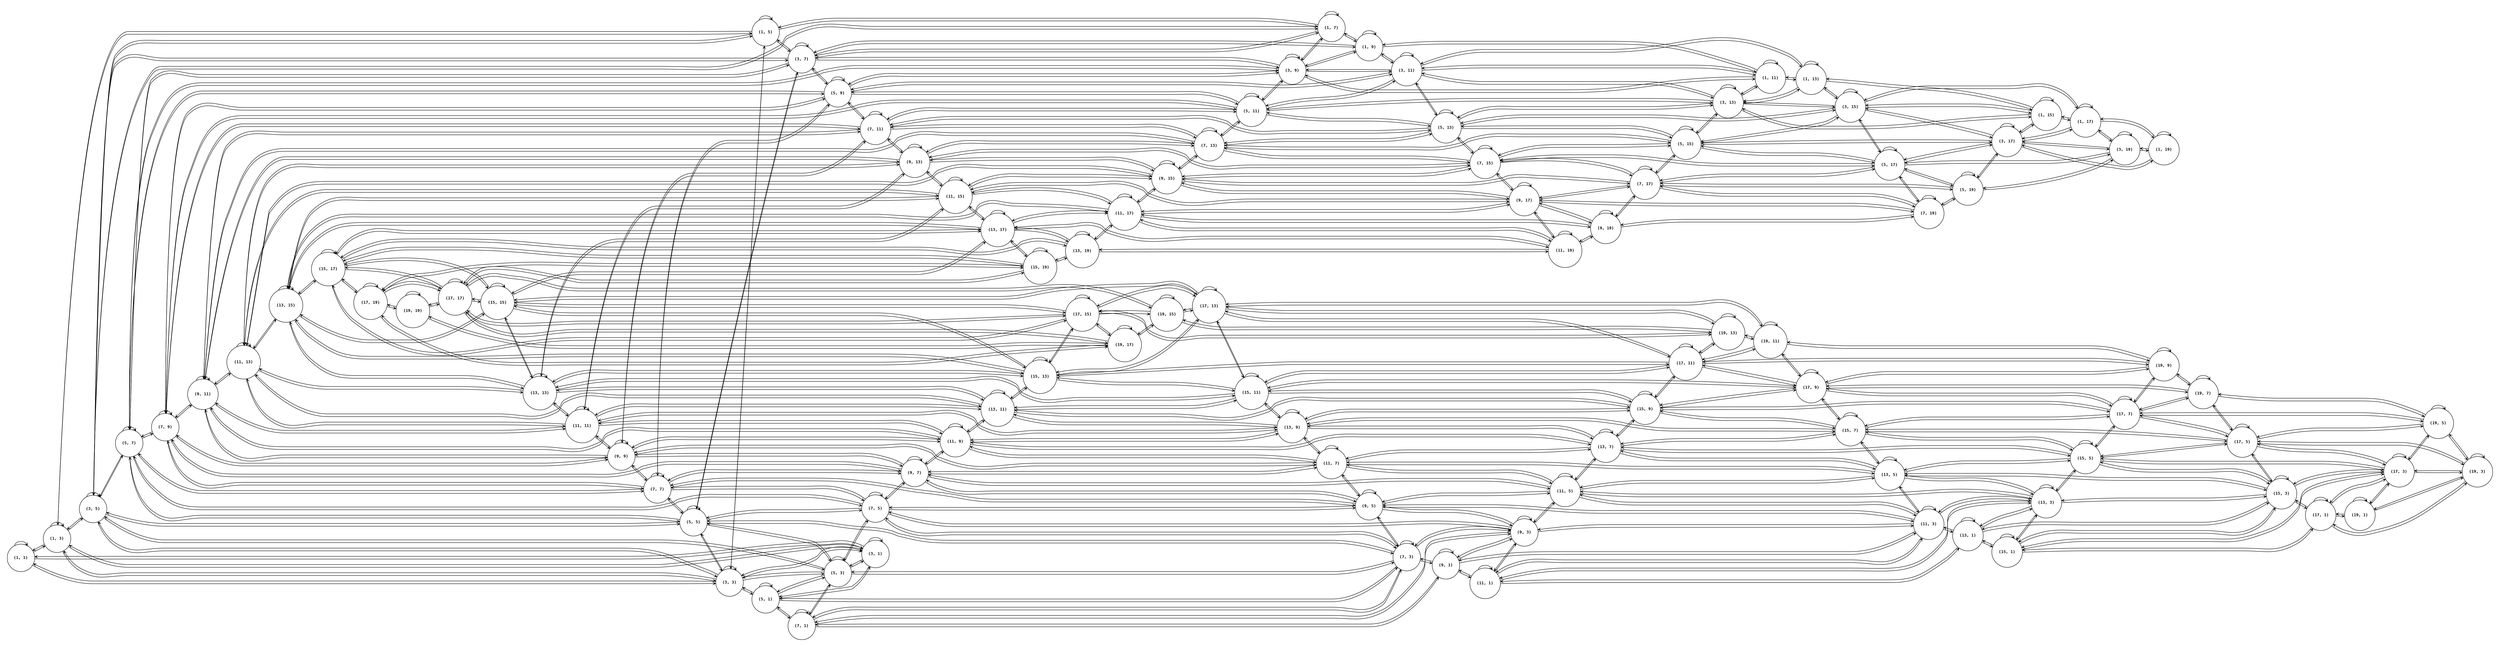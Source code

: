 digraph mdp { 
graph[rankdir=LR, center=true, margin=0.2, nodesep=0.1, ranksep=0.3]
node[shape=circle, fontname="Courier-Bold", fontsize=10, width=0.4, height=0.4, fixedsize=false]
edge[arrowsize=0.6, arrowhead=vee]
"(1, 1)"->"(1, 3)";
"(1, 1)"->"(3, 3)";
"(1, 1)"->"(3, 1)";
"(1, 1)"->"(1, 1)";
"(1, 3)"->"(1, 5)";
"(1, 3)"->"(3, 5)";
"(1, 3)"->"(1, 1)";
"(1, 3)"->"(3, 1)";
"(1, 3)"->"(3, 3)";
"(1, 3)"->"(1, 3)";
"(1, 5)"->"(1, 7)";
"(1, 5)"->"(3, 7)";
"(1, 5)"->"(1, 3)";
"(1, 5)"->"(3, 3)";
"(1, 5)"->"(3, 5)";
"(1, 5)"->"(1, 5)";
"(1, 7)"->"(1, 9)";
"(1, 7)"->"(3, 9)";
"(1, 7)"->"(1, 5)";
"(1, 7)"->"(3, 5)";
"(1, 7)"->"(3, 7)";
"(1, 7)"->"(1, 7)";
"(1, 9)"->"(1, 11)";
"(1, 9)"->"(3, 11)";
"(1, 9)"->"(1, 7)";
"(1, 9)"->"(3, 7)";
"(1, 9)"->"(3, 9)";
"(1, 9)"->"(1, 9)";
"(1, 11)"->"(1, 13)";
"(1, 11)"->"(3, 13)";
"(1, 11)"->"(1, 9)";
"(1, 11)"->"(3, 9)";
"(1, 11)"->"(3, 11)";
"(1, 11)"->"(1, 11)";
"(1, 13)"->"(1, 15)";
"(1, 13)"->"(3, 15)";
"(1, 13)"->"(1, 11)";
"(1, 13)"->"(3, 11)";
"(1, 13)"->"(3, 13)";
"(1, 13)"->"(1, 13)";
"(1, 15)"->"(1, 17)";
"(1, 15)"->"(3, 17)";
"(1, 15)"->"(1, 13)";
"(1, 15)"->"(3, 13)";
"(1, 15)"->"(3, 15)";
"(1, 15)"->"(1, 15)";
"(1, 17)"->"(1, 19)";
"(1, 17)"->"(3, 19)";
"(1, 17)"->"(1, 15)";
"(1, 17)"->"(3, 15)";
"(1, 17)"->"(3, 17)";
"(1, 17)"->"(1, 17)";
"(1, 19)"->"(1, 17)";
"(1, 19)"->"(3, 17)";
"(1, 19)"->"(3, 19)";
"(1, 19)"->"(1, 19)";
"(3, 1)"->"(1, 3)";
"(3, 1)"->"(3, 3)";
"(3, 1)"->"(5, 3)";
"(3, 1)"->"(5, 1)";
"(3, 1)"->"(1, 1)";
"(3, 1)"->"(3, 1)";
"(3, 3)"->"(1, 5)";
"(3, 3)"->"(3, 5)";
"(3, 3)"->"(5, 5)";
"(3, 3)"->"(1, 1)";
"(3, 3)"->"(3, 1)";
"(3, 3)"->"(5, 1)";
"(3, 3)"->"(5, 3)";
"(3, 3)"->"(1, 3)";
"(3, 3)"->"(3, 3)";
"(3, 5)"->"(1, 7)";
"(3, 5)"->"(3, 7)";
"(3, 5)"->"(5, 7)";
"(3, 5)"->"(1, 3)";
"(3, 5)"->"(3, 3)";
"(3, 5)"->"(5, 3)";
"(3, 5)"->"(5, 5)";
"(3, 5)"->"(1, 5)";
"(3, 5)"->"(3, 5)";
"(3, 7)"->"(1, 9)";
"(3, 7)"->"(3, 9)";
"(3, 7)"->"(5, 9)";
"(3, 7)"->"(1, 5)";
"(3, 7)"->"(3, 5)";
"(3, 7)"->"(5, 5)";
"(3, 7)"->"(5, 7)";
"(3, 7)"->"(1, 7)";
"(3, 7)"->"(3, 7)";
"(3, 9)"->"(1, 11)";
"(3, 9)"->"(3, 11)";
"(3, 9)"->"(5, 11)";
"(3, 9)"->"(1, 7)";
"(3, 9)"->"(3, 7)";
"(3, 9)"->"(5, 7)";
"(3, 9)"->"(5, 9)";
"(3, 9)"->"(1, 9)";
"(3, 9)"->"(3, 9)";
"(3, 11)"->"(1, 13)";
"(3, 11)"->"(3, 13)";
"(3, 11)"->"(5, 13)";
"(3, 11)"->"(1, 9)";
"(3, 11)"->"(3, 9)";
"(3, 11)"->"(5, 9)";
"(3, 11)"->"(5, 11)";
"(3, 11)"->"(1, 11)";
"(3, 11)"->"(3, 11)";
"(3, 13)"->"(1, 15)";
"(3, 13)"->"(3, 15)";
"(3, 13)"->"(5, 15)";
"(3, 13)"->"(1, 11)";
"(3, 13)"->"(3, 11)";
"(3, 13)"->"(5, 11)";
"(3, 13)"->"(5, 13)";
"(3, 13)"->"(1, 13)";
"(3, 13)"->"(3, 13)";
"(3, 15)"->"(1, 17)";
"(3, 15)"->"(3, 17)";
"(3, 15)"->"(5, 17)";
"(3, 15)"->"(1, 13)";
"(3, 15)"->"(3, 13)";
"(3, 15)"->"(5, 13)";
"(3, 15)"->"(5, 15)";
"(3, 15)"->"(1, 15)";
"(3, 15)"->"(3, 15)";
"(3, 17)"->"(1, 19)";
"(3, 17)"->"(3, 19)";
"(3, 17)"->"(5, 19)";
"(3, 17)"->"(1, 15)";
"(3, 17)"->"(3, 15)";
"(3, 17)"->"(5, 15)";
"(3, 17)"->"(5, 17)";
"(3, 17)"->"(1, 17)";
"(3, 17)"->"(3, 17)";
"(3, 19)"->"(1, 17)";
"(3, 19)"->"(3, 17)";
"(3, 19)"->"(5, 17)";
"(3, 19)"->"(5, 19)";
"(3, 19)"->"(1, 19)";
"(3, 19)"->"(3, 19)";
"(5, 1)"->"(3, 3)";
"(5, 1)"->"(5, 3)";
"(5, 1)"->"(7, 3)";
"(5, 1)"->"(7, 1)";
"(5, 1)"->"(3, 1)";
"(5, 1)"->"(5, 1)";
"(5, 3)"->"(3, 5)";
"(5, 3)"->"(5, 5)";
"(5, 3)"->"(7, 5)";
"(5, 3)"->"(3, 1)";
"(5, 3)"->"(5, 1)";
"(5, 3)"->"(7, 1)";
"(5, 3)"->"(7, 3)";
"(5, 3)"->"(3, 3)";
"(5, 3)"->"(5, 3)";
"(5, 5)"->"(3, 7)";
"(5, 5)"->"(5, 7)";
"(5, 5)"->"(7, 7)";
"(5, 5)"->"(3, 3)";
"(5, 5)"->"(5, 3)";
"(5, 5)"->"(7, 3)";
"(5, 5)"->"(7, 5)";
"(5, 5)"->"(3, 5)";
"(5, 5)"->"(5, 5)";
"(5, 7)"->"(3, 9)";
"(5, 7)"->"(5, 9)";
"(5, 7)"->"(7, 9)";
"(5, 7)"->"(3, 5)";
"(5, 7)"->"(5, 5)";
"(5, 7)"->"(7, 5)";
"(5, 7)"->"(7, 7)";
"(5, 7)"->"(3, 7)";
"(5, 7)"->"(5, 7)";
"(5, 9)"->"(3, 11)";
"(5, 9)"->"(5, 11)";
"(5, 9)"->"(7, 11)";
"(5, 9)"->"(3, 7)";
"(5, 9)"->"(5, 7)";
"(5, 9)"->"(7, 7)";
"(5, 9)"->"(7, 9)";
"(5, 9)"->"(3, 9)";
"(5, 9)"->"(5, 9)";
"(5, 11)"->"(3, 13)";
"(5, 11)"->"(5, 13)";
"(5, 11)"->"(7, 13)";
"(5, 11)"->"(3, 9)";
"(5, 11)"->"(5, 9)";
"(5, 11)"->"(7, 9)";
"(5, 11)"->"(7, 11)";
"(5, 11)"->"(3, 11)";
"(5, 11)"->"(5, 11)";
"(5, 13)"->"(3, 15)";
"(5, 13)"->"(5, 15)";
"(5, 13)"->"(7, 15)";
"(5, 13)"->"(3, 11)";
"(5, 13)"->"(5, 11)";
"(5, 13)"->"(7, 11)";
"(5, 13)"->"(7, 13)";
"(5, 13)"->"(3, 13)";
"(5, 13)"->"(5, 13)";
"(5, 15)"->"(3, 17)";
"(5, 15)"->"(5, 17)";
"(5, 15)"->"(7, 17)";
"(5, 15)"->"(3, 13)";
"(5, 15)"->"(5, 13)";
"(5, 15)"->"(7, 13)";
"(5, 15)"->"(7, 15)";
"(5, 15)"->"(3, 15)";
"(5, 15)"->"(5, 15)";
"(5, 17)"->"(3, 19)";
"(5, 17)"->"(5, 19)";
"(5, 17)"->"(7, 19)";
"(5, 17)"->"(3, 15)";
"(5, 17)"->"(5, 15)";
"(5, 17)"->"(7, 15)";
"(5, 17)"->"(7, 17)";
"(5, 17)"->"(3, 17)";
"(5, 17)"->"(5, 17)";
"(5, 19)"->"(3, 17)";
"(5, 19)"->"(5, 17)";
"(5, 19)"->"(7, 17)";
"(5, 19)"->"(7, 19)";
"(5, 19)"->"(3, 19)";
"(5, 19)"->"(5, 19)";
"(7, 1)"->"(5, 3)";
"(7, 1)"->"(7, 3)";
"(7, 1)"->"(9, 3)";
"(7, 1)"->"(9, 1)";
"(7, 1)"->"(5, 1)";
"(7, 1)"->"(7, 1)";
"(7, 3)"->"(5, 5)";
"(7, 3)"->"(7, 5)";
"(7, 3)"->"(9, 5)";
"(7, 3)"->"(5, 1)";
"(7, 3)"->"(7, 1)";
"(7, 3)"->"(9, 1)";
"(7, 3)"->"(9, 3)";
"(7, 3)"->"(5, 3)";
"(7, 3)"->"(7, 3)";
"(7, 5)"->"(5, 7)";
"(7, 5)"->"(7, 7)";
"(7, 5)"->"(9, 7)";
"(7, 5)"->"(5, 3)";
"(7, 5)"->"(7, 3)";
"(7, 5)"->"(9, 3)";
"(7, 5)"->"(9, 5)";
"(7, 5)"->"(5, 5)";
"(7, 5)"->"(7, 5)";
"(7, 7)"->"(5, 9)";
"(7, 7)"->"(7, 9)";
"(7, 7)"->"(9, 9)";
"(7, 7)"->"(5, 5)";
"(7, 7)"->"(7, 5)";
"(7, 7)"->"(9, 5)";
"(7, 7)"->"(9, 7)";
"(7, 7)"->"(5, 7)";
"(7, 7)"->"(7, 7)";
"(7, 9)"->"(5, 11)";
"(7, 9)"->"(7, 11)";
"(7, 9)"->"(9, 11)";
"(7, 9)"->"(5, 7)";
"(7, 9)"->"(7, 7)";
"(7, 9)"->"(9, 7)";
"(7, 9)"->"(9, 9)";
"(7, 9)"->"(5, 9)";
"(7, 9)"->"(7, 9)";
"(7, 11)"->"(5, 13)";
"(7, 11)"->"(7, 13)";
"(7, 11)"->"(9, 13)";
"(7, 11)"->"(5, 9)";
"(7, 11)"->"(7, 9)";
"(7, 11)"->"(9, 9)";
"(7, 11)"->"(9, 11)";
"(7, 11)"->"(5, 11)";
"(7, 11)"->"(7, 11)";
"(7, 13)"->"(5, 15)";
"(7, 13)"->"(7, 15)";
"(7, 13)"->"(9, 15)";
"(7, 13)"->"(5, 11)";
"(7, 13)"->"(7, 11)";
"(7, 13)"->"(9, 11)";
"(7, 13)"->"(9, 13)";
"(7, 13)"->"(5, 13)";
"(7, 13)"->"(7, 13)";
"(7, 15)"->"(5, 17)";
"(7, 15)"->"(7, 17)";
"(7, 15)"->"(9, 17)";
"(7, 15)"->"(5, 13)";
"(7, 15)"->"(7, 13)";
"(7, 15)"->"(9, 13)";
"(7, 15)"->"(9, 15)";
"(7, 15)"->"(5, 15)";
"(7, 15)"->"(7, 15)";
"(7, 17)"->"(5, 19)";
"(7, 17)"->"(7, 19)";
"(7, 17)"->"(9, 19)";
"(7, 17)"->"(5, 15)";
"(7, 17)"->"(7, 15)";
"(7, 17)"->"(9, 15)";
"(7, 17)"->"(9, 17)";
"(7, 17)"->"(5, 17)";
"(7, 17)"->"(7, 17)";
"(7, 19)"->"(5, 17)";
"(7, 19)"->"(7, 17)";
"(7, 19)"->"(9, 17)";
"(7, 19)"->"(9, 19)";
"(7, 19)"->"(5, 19)";
"(7, 19)"->"(7, 19)";
"(9, 1)"->"(7, 3)";
"(9, 1)"->"(9, 3)";
"(9, 1)"->"(11, 3)";
"(9, 1)"->"(11, 1)";
"(9, 1)"->"(7, 1)";
"(9, 1)"->"(9, 1)";
"(9, 3)"->"(7, 5)";
"(9, 3)"->"(9, 5)";
"(9, 3)"->"(11, 5)";
"(9, 3)"->"(7, 1)";
"(9, 3)"->"(9, 1)";
"(9, 3)"->"(11, 1)";
"(9, 3)"->"(11, 3)";
"(9, 3)"->"(7, 3)";
"(9, 3)"->"(9, 3)";
"(9, 5)"->"(7, 7)";
"(9, 5)"->"(9, 7)";
"(9, 5)"->"(11, 7)";
"(9, 5)"->"(7, 3)";
"(9, 5)"->"(9, 3)";
"(9, 5)"->"(11, 3)";
"(9, 5)"->"(11, 5)";
"(9, 5)"->"(7, 5)";
"(9, 5)"->"(9, 5)";
"(9, 7)"->"(7, 9)";
"(9, 7)"->"(9, 9)";
"(9, 7)"->"(11, 9)";
"(9, 7)"->"(7, 5)";
"(9, 7)"->"(9, 5)";
"(9, 7)"->"(11, 5)";
"(9, 7)"->"(11, 7)";
"(9, 7)"->"(7, 7)";
"(9, 7)"->"(9, 7)";
"(9, 9)"->"(7, 11)";
"(9, 9)"->"(9, 11)";
"(9, 9)"->"(11, 11)";
"(9, 9)"->"(7, 7)";
"(9, 9)"->"(9, 7)";
"(9, 9)"->"(11, 7)";
"(9, 9)"->"(11, 9)";
"(9, 9)"->"(7, 9)";
"(9, 9)"->"(9, 9)";
"(9, 11)"->"(7, 13)";
"(9, 11)"->"(9, 13)";
"(9, 11)"->"(11, 13)";
"(9, 11)"->"(7, 9)";
"(9, 11)"->"(9, 9)";
"(9, 11)"->"(11, 9)";
"(9, 11)"->"(11, 11)";
"(9, 11)"->"(7, 11)";
"(9, 11)"->"(9, 11)";
"(9, 13)"->"(7, 15)";
"(9, 13)"->"(9, 15)";
"(9, 13)"->"(11, 15)";
"(9, 13)"->"(7, 11)";
"(9, 13)"->"(9, 11)";
"(9, 13)"->"(11, 11)";
"(9, 13)"->"(11, 13)";
"(9, 13)"->"(7, 13)";
"(9, 13)"->"(9, 13)";
"(9, 15)"->"(7, 17)";
"(9, 15)"->"(9, 17)";
"(9, 15)"->"(11, 17)";
"(9, 15)"->"(7, 13)";
"(9, 15)"->"(9, 13)";
"(9, 15)"->"(11, 13)";
"(9, 15)"->"(11, 15)";
"(9, 15)"->"(7, 15)";
"(9, 15)"->"(9, 15)";
"(9, 17)"->"(7, 19)";
"(9, 17)"->"(9, 19)";
"(9, 17)"->"(11, 19)";
"(9, 17)"->"(7, 15)";
"(9, 17)"->"(9, 15)";
"(9, 17)"->"(11, 15)";
"(9, 17)"->"(11, 17)";
"(9, 17)"->"(7, 17)";
"(9, 17)"->"(9, 17)";
"(9, 19)"->"(7, 17)";
"(9, 19)"->"(9, 17)";
"(9, 19)"->"(11, 17)";
"(9, 19)"->"(11, 19)";
"(9, 19)"->"(7, 19)";
"(9, 19)"->"(9, 19)";
"(11, 1)"->"(9, 3)";
"(11, 1)"->"(11, 3)";
"(11, 1)"->"(13, 3)";
"(11, 1)"->"(13, 1)";
"(11, 1)"->"(9, 1)";
"(11, 1)"->"(11, 1)";
"(11, 3)"->"(9, 5)";
"(11, 3)"->"(11, 5)";
"(11, 3)"->"(13, 5)";
"(11, 3)"->"(9, 1)";
"(11, 3)"->"(11, 1)";
"(11, 3)"->"(13, 1)";
"(11, 3)"->"(13, 3)";
"(11, 3)"->"(9, 3)";
"(11, 3)"->"(11, 3)";
"(11, 5)"->"(9, 7)";
"(11, 5)"->"(11, 7)";
"(11, 5)"->"(13, 7)";
"(11, 5)"->"(9, 3)";
"(11, 5)"->"(11, 3)";
"(11, 5)"->"(13, 3)";
"(11, 5)"->"(13, 5)";
"(11, 5)"->"(9, 5)";
"(11, 5)"->"(11, 5)";
"(11, 7)"->"(9, 9)";
"(11, 7)"->"(11, 9)";
"(11, 7)"->"(13, 9)";
"(11, 7)"->"(9, 5)";
"(11, 7)"->"(11, 5)";
"(11, 7)"->"(13, 5)";
"(11, 7)"->"(13, 7)";
"(11, 7)"->"(9, 7)";
"(11, 7)"->"(11, 7)";
"(11, 9)"->"(9, 11)";
"(11, 9)"->"(11, 11)";
"(11, 9)"->"(13, 11)";
"(11, 9)"->"(9, 7)";
"(11, 9)"->"(11, 7)";
"(11, 9)"->"(13, 7)";
"(11, 9)"->"(13, 9)";
"(11, 9)"->"(9, 9)";
"(11, 9)"->"(11, 9)";
"(11, 11)"->"(9, 13)";
"(11, 11)"->"(11, 13)";
"(11, 11)"->"(13, 13)";
"(11, 11)"->"(9, 9)";
"(11, 11)"->"(11, 9)";
"(11, 11)"->"(13, 9)";
"(11, 11)"->"(13, 11)";
"(11, 11)"->"(9, 11)";
"(11, 11)"->"(11, 11)";
"(11, 13)"->"(9, 15)";
"(11, 13)"->"(11, 15)";
"(11, 13)"->"(13, 15)";
"(11, 13)"->"(9, 11)";
"(11, 13)"->"(11, 11)";
"(11, 13)"->"(13, 11)";
"(11, 13)"->"(13, 13)";
"(11, 13)"->"(9, 13)";
"(11, 13)"->"(11, 13)";
"(11, 15)"->"(9, 17)";
"(11, 15)"->"(11, 17)";
"(11, 15)"->"(13, 17)";
"(11, 15)"->"(9, 13)";
"(11, 15)"->"(11, 13)";
"(11, 15)"->"(13, 13)";
"(11, 15)"->"(13, 15)";
"(11, 15)"->"(9, 15)";
"(11, 15)"->"(11, 15)";
"(11, 17)"->"(9, 19)";
"(11, 17)"->"(11, 19)";
"(11, 17)"->"(13, 19)";
"(11, 17)"->"(9, 15)";
"(11, 17)"->"(11, 15)";
"(11, 17)"->"(13, 15)";
"(11, 17)"->"(13, 17)";
"(11, 17)"->"(9, 17)";
"(11, 17)"->"(11, 17)";
"(11, 19)"->"(9, 17)";
"(11, 19)"->"(11, 17)";
"(11, 19)"->"(13, 17)";
"(11, 19)"->"(13, 19)";
"(11, 19)"->"(9, 19)";
"(11, 19)"->"(11, 19)";
"(13, 1)"->"(11, 3)";
"(13, 1)"->"(13, 3)";
"(13, 1)"->"(15, 3)";
"(13, 1)"->"(15, 1)";
"(13, 1)"->"(11, 1)";
"(13, 1)"->"(13, 1)";
"(13, 3)"->"(11, 5)";
"(13, 3)"->"(13, 5)";
"(13, 3)"->"(15, 5)";
"(13, 3)"->"(11, 1)";
"(13, 3)"->"(13, 1)";
"(13, 3)"->"(15, 1)";
"(13, 3)"->"(15, 3)";
"(13, 3)"->"(11, 3)";
"(13, 3)"->"(13, 3)";
"(13, 5)"->"(11, 7)";
"(13, 5)"->"(13, 7)";
"(13, 5)"->"(15, 7)";
"(13, 5)"->"(11, 3)";
"(13, 5)"->"(13, 3)";
"(13, 5)"->"(15, 3)";
"(13, 5)"->"(15, 5)";
"(13, 5)"->"(11, 5)";
"(13, 5)"->"(13, 5)";
"(13, 7)"->"(11, 9)";
"(13, 7)"->"(13, 9)";
"(13, 7)"->"(15, 9)";
"(13, 7)"->"(11, 5)";
"(13, 7)"->"(13, 5)";
"(13, 7)"->"(15, 5)";
"(13, 7)"->"(15, 7)";
"(13, 7)"->"(11, 7)";
"(13, 7)"->"(13, 7)";
"(13, 9)"->"(11, 11)";
"(13, 9)"->"(13, 11)";
"(13, 9)"->"(15, 11)";
"(13, 9)"->"(11, 7)";
"(13, 9)"->"(13, 7)";
"(13, 9)"->"(15, 7)";
"(13, 9)"->"(15, 9)";
"(13, 9)"->"(11, 9)";
"(13, 9)"->"(13, 9)";
"(13, 11)"->"(11, 13)";
"(13, 11)"->"(13, 13)";
"(13, 11)"->"(15, 13)";
"(13, 11)"->"(11, 9)";
"(13, 11)"->"(13, 9)";
"(13, 11)"->"(15, 9)";
"(13, 11)"->"(15, 11)";
"(13, 11)"->"(11, 11)";
"(13, 11)"->"(13, 11)";
"(13, 13)"->"(11, 15)";
"(13, 13)"->"(13, 15)";
"(13, 13)"->"(15, 15)";
"(13, 13)"->"(11, 11)";
"(13, 13)"->"(13, 11)";
"(13, 13)"->"(15, 11)";
"(13, 13)"->"(15, 13)";
"(13, 13)"->"(11, 13)";
"(13, 13)"->"(13, 13)";
"(13, 15)"->"(11, 17)";
"(13, 15)"->"(13, 17)";
"(13, 15)"->"(15, 17)";
"(13, 15)"->"(11, 13)";
"(13, 15)"->"(13, 13)";
"(13, 15)"->"(15, 13)";
"(13, 15)"->"(15, 15)";
"(13, 15)"->"(11, 15)";
"(13, 15)"->"(13, 15)";
"(13, 17)"->"(11, 19)";
"(13, 17)"->"(13, 19)";
"(13, 17)"->"(15, 19)";
"(13, 17)"->"(11, 15)";
"(13, 17)"->"(13, 15)";
"(13, 17)"->"(15, 15)";
"(13, 17)"->"(15, 17)";
"(13, 17)"->"(11, 17)";
"(13, 17)"->"(13, 17)";
"(13, 19)"->"(11, 17)";
"(13, 19)"->"(13, 17)";
"(13, 19)"->"(15, 17)";
"(13, 19)"->"(15, 19)";
"(13, 19)"->"(11, 19)";
"(13, 19)"->"(13, 19)";
"(15, 1)"->"(13, 3)";
"(15, 1)"->"(15, 3)";
"(15, 1)"->"(17, 3)";
"(15, 1)"->"(17, 1)";
"(15, 1)"->"(13, 1)";
"(15, 1)"->"(15, 1)";
"(15, 3)"->"(13, 5)";
"(15, 3)"->"(15, 5)";
"(15, 3)"->"(17, 5)";
"(15, 3)"->"(13, 1)";
"(15, 3)"->"(15, 1)";
"(15, 3)"->"(17, 1)";
"(15, 3)"->"(17, 3)";
"(15, 3)"->"(13, 3)";
"(15, 3)"->"(15, 3)";
"(15, 5)"->"(13, 7)";
"(15, 5)"->"(15, 7)";
"(15, 5)"->"(17, 7)";
"(15, 5)"->"(13, 3)";
"(15, 5)"->"(15, 3)";
"(15, 5)"->"(17, 3)";
"(15, 5)"->"(17, 5)";
"(15, 5)"->"(13, 5)";
"(15, 5)"->"(15, 5)";
"(15, 7)"->"(13, 9)";
"(15, 7)"->"(15, 9)";
"(15, 7)"->"(17, 9)";
"(15, 7)"->"(13, 5)";
"(15, 7)"->"(15, 5)";
"(15, 7)"->"(17, 5)";
"(15, 7)"->"(17, 7)";
"(15, 7)"->"(13, 7)";
"(15, 7)"->"(15, 7)";
"(15, 9)"->"(13, 11)";
"(15, 9)"->"(15, 11)";
"(15, 9)"->"(17, 11)";
"(15, 9)"->"(13, 7)";
"(15, 9)"->"(15, 7)";
"(15, 9)"->"(17, 7)";
"(15, 9)"->"(17, 9)";
"(15, 9)"->"(13, 9)";
"(15, 9)"->"(15, 9)";
"(15, 11)"->"(13, 13)";
"(15, 11)"->"(15, 13)";
"(15, 11)"->"(17, 13)";
"(15, 11)"->"(13, 9)";
"(15, 11)"->"(15, 9)";
"(15, 11)"->"(17, 9)";
"(15, 11)"->"(17, 11)";
"(15, 11)"->"(13, 11)";
"(15, 11)"->"(15, 11)";
"(15, 13)"->"(13, 15)";
"(15, 13)"->"(15, 15)";
"(15, 13)"->"(17, 15)";
"(15, 13)"->"(13, 11)";
"(15, 13)"->"(15, 11)";
"(15, 13)"->"(17, 11)";
"(15, 13)"->"(17, 13)";
"(15, 13)"->"(13, 13)";
"(15, 13)"->"(15, 13)";
"(15, 15)"->"(13, 17)";
"(15, 15)"->"(15, 17)";
"(15, 15)"->"(17, 17)";
"(15, 15)"->"(13, 13)";
"(15, 15)"->"(15, 13)";
"(15, 15)"->"(17, 13)";
"(15, 15)"->"(17, 15)";
"(15, 15)"->"(13, 15)";
"(15, 15)"->"(15, 15)";
"(15, 17)"->"(13, 19)";
"(15, 17)"->"(15, 19)";
"(15, 17)"->"(17, 19)";
"(15, 17)"->"(13, 15)";
"(15, 17)"->"(15, 15)";
"(15, 17)"->"(17, 15)";
"(15, 17)"->"(17, 17)";
"(15, 17)"->"(13, 17)";
"(15, 17)"->"(15, 17)";
"(15, 19)"->"(13, 17)";
"(15, 19)"->"(15, 17)";
"(15, 19)"->"(17, 17)";
"(15, 19)"->"(17, 19)";
"(15, 19)"->"(13, 19)";
"(15, 19)"->"(15, 19)";
"(17, 1)"->"(15, 3)";
"(17, 1)"->"(17, 3)";
"(17, 1)"->"(19, 3)";
"(17, 1)"->"(19, 1)";
"(17, 1)"->"(15, 1)";
"(17, 1)"->"(17, 1)";
"(17, 3)"->"(15, 5)";
"(17, 3)"->"(17, 5)";
"(17, 3)"->"(19, 5)";
"(17, 3)"->"(15, 1)";
"(17, 3)"->"(17, 1)";
"(17, 3)"->"(19, 1)";
"(17, 3)"->"(19, 3)";
"(17, 3)"->"(15, 3)";
"(17, 3)"->"(17, 3)";
"(17, 5)"->"(15, 7)";
"(17, 5)"->"(17, 7)";
"(17, 5)"->"(19, 7)";
"(17, 5)"->"(15, 3)";
"(17, 5)"->"(17, 3)";
"(17, 5)"->"(19, 3)";
"(17, 5)"->"(19, 5)";
"(17, 5)"->"(15, 5)";
"(17, 5)"->"(17, 5)";
"(17, 7)"->"(15, 9)";
"(17, 7)"->"(17, 9)";
"(17, 7)"->"(19, 9)";
"(17, 7)"->"(15, 5)";
"(17, 7)"->"(17, 5)";
"(17, 7)"->"(19, 5)";
"(17, 7)"->"(19, 7)";
"(17, 7)"->"(15, 7)";
"(17, 7)"->"(17, 7)";
"(17, 9)"->"(15, 11)";
"(17, 9)"->"(17, 11)";
"(17, 9)"->"(19, 11)";
"(17, 9)"->"(15, 7)";
"(17, 9)"->"(17, 7)";
"(17, 9)"->"(19, 7)";
"(17, 9)"->"(19, 9)";
"(17, 9)"->"(15, 9)";
"(17, 9)"->"(17, 9)";
"(17, 11)"->"(15, 13)";
"(17, 11)"->"(17, 13)";
"(17, 11)"->"(19, 13)";
"(17, 11)"->"(15, 9)";
"(17, 11)"->"(17, 9)";
"(17, 11)"->"(19, 9)";
"(17, 11)"->"(19, 11)";
"(17, 11)"->"(15, 11)";
"(17, 11)"->"(17, 11)";
"(17, 13)"->"(15, 15)";
"(17, 13)"->"(17, 15)";
"(17, 13)"->"(19, 15)";
"(17, 13)"->"(15, 11)";
"(17, 13)"->"(17, 11)";
"(17, 13)"->"(19, 11)";
"(17, 13)"->"(19, 13)";
"(17, 13)"->"(15, 13)";
"(17, 13)"->"(17, 13)";
"(17, 15)"->"(15, 17)";
"(17, 15)"->"(17, 17)";
"(17, 15)"->"(19, 17)";
"(17, 15)"->"(15, 13)";
"(17, 15)"->"(17, 13)";
"(17, 15)"->"(19, 13)";
"(17, 15)"->"(19, 15)";
"(17, 15)"->"(15, 15)";
"(17, 15)"->"(17, 15)";
"(17, 17)"->"(15, 19)";
"(17, 17)"->"(17, 19)";
"(17, 17)"->"(19, 19)";
"(17, 17)"->"(15, 15)";
"(17, 17)"->"(17, 15)";
"(17, 17)"->"(19, 15)";
"(17, 17)"->"(19, 17)";
"(17, 17)"->"(15, 17)";
"(17, 17)"->"(17, 17)";
"(17, 19)"->"(15, 17)";
"(17, 19)"->"(17, 17)";
"(17, 19)"->"(19, 17)";
"(17, 19)"->"(19, 19)";
"(17, 19)"->"(15, 19)";
"(17, 19)"->"(17, 19)";
"(19, 1)"->"(17, 3)";
"(19, 1)"->"(19, 3)";
"(19, 1)"->"(17, 1)";
"(19, 1)"->"(19, 1)";
"(19, 3)"->"(17, 5)";
"(19, 3)"->"(19, 5)";
"(19, 3)"->"(17, 1)";
"(19, 3)"->"(19, 1)";
"(19, 3)"->"(17, 3)";
"(19, 3)"->"(19, 3)";
"(19, 5)"->"(17, 7)";
"(19, 5)"->"(19, 7)";
"(19, 5)"->"(17, 3)";
"(19, 5)"->"(19, 3)";
"(19, 5)"->"(17, 5)";
"(19, 5)"->"(19, 5)";
"(19, 7)"->"(17, 9)";
"(19, 7)"->"(19, 9)";
"(19, 7)"->"(17, 5)";
"(19, 7)"->"(19, 5)";
"(19, 7)"->"(17, 7)";
"(19, 7)"->"(19, 7)";
"(19, 9)"->"(17, 11)";
"(19, 9)"->"(19, 11)";
"(19, 9)"->"(17, 7)";
"(19, 9)"->"(19, 7)";
"(19, 9)"->"(17, 9)";
"(19, 9)"->"(19, 9)";
"(19, 11)"->"(17, 13)";
"(19, 11)"->"(19, 13)";
"(19, 11)"->"(17, 9)";
"(19, 11)"->"(19, 9)";
"(19, 11)"->"(17, 11)";
"(19, 11)"->"(19, 11)";
"(19, 13)"->"(17, 15)";
"(19, 13)"->"(19, 15)";
"(19, 13)"->"(17, 11)";
"(19, 13)"->"(19, 11)";
"(19, 13)"->"(17, 13)";
"(19, 13)"->"(19, 13)";
"(19, 15)"->"(17, 17)";
"(19, 15)"->"(19, 17)";
"(19, 15)"->"(17, 13)";
"(19, 15)"->"(19, 13)";
"(19, 15)"->"(17, 15)";
"(19, 15)"->"(19, 15)";
"(19, 17)"->"(17, 19)";
"(19, 17)"->"(19, 19)";
"(19, 17)"->"(17, 15)";
"(19, 17)"->"(19, 15)";
"(19, 17)"->"(17, 17)";
"(19, 17)"->"(19, 17)";
"(19, 19)"->"(17, 17)";
"(19, 19)"->"(19, 17)";
"(19, 19)"->"(17, 19)";
"(19, 19)"->"(19, 19)";
}
